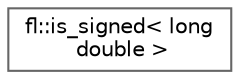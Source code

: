 digraph "Graphical Class Hierarchy"
{
 // INTERACTIVE_SVG=YES
 // LATEX_PDF_SIZE
  bgcolor="transparent";
  edge [fontname=Helvetica,fontsize=10,labelfontname=Helvetica,labelfontsize=10];
  node [fontname=Helvetica,fontsize=10,shape=box,height=0.2,width=0.4];
  rankdir="LR";
  Node0 [id="Node000000",label="fl::is_signed\< long\l double \>",height=0.2,width=0.4,color="grey40", fillcolor="white", style="filled",URL="$df/d05/structfl_1_1is__signed_3_01long_01double_01_4.html",tooltip=" "];
}
